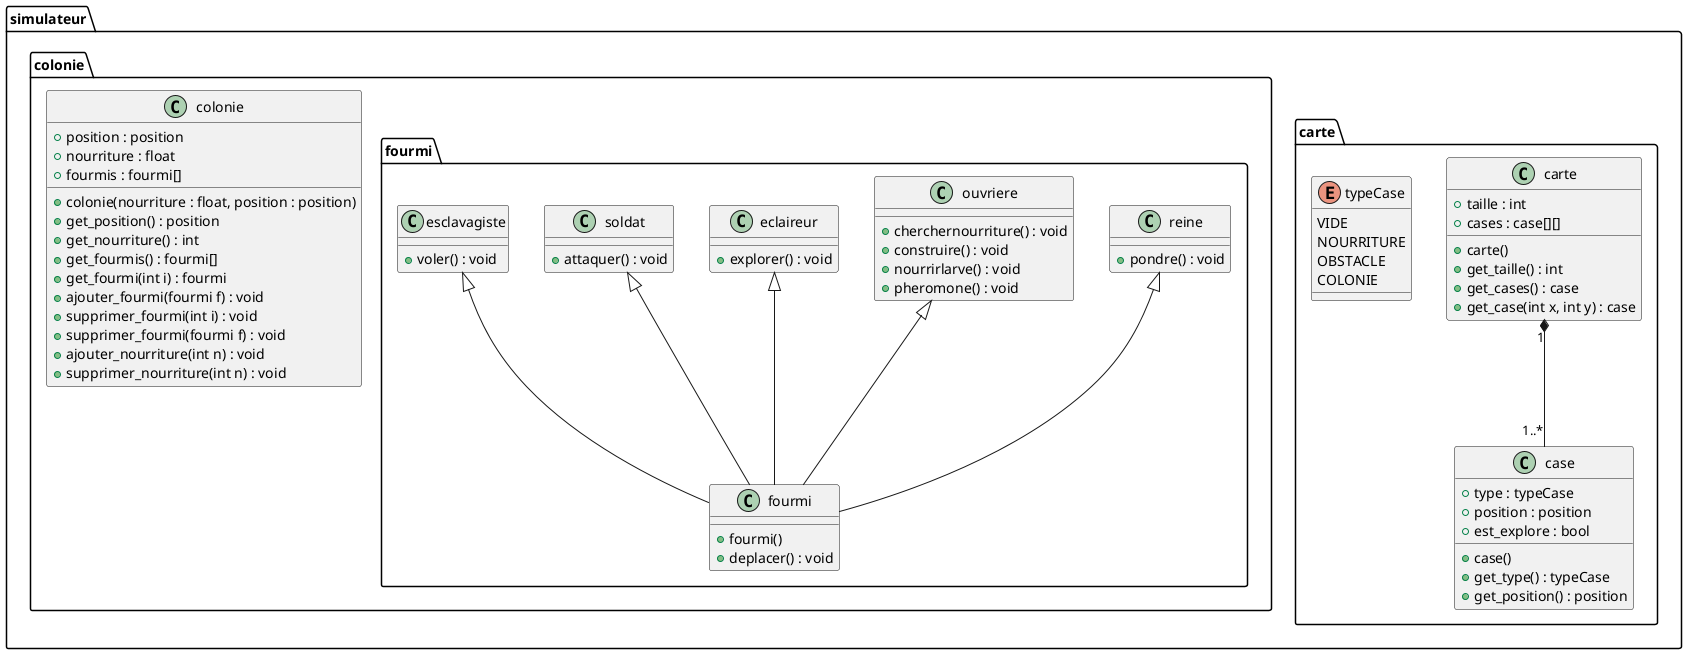 @startuml Diagramme de classes
namespace simulateur {
	namespace carte {
		class carte {
			+ taille : int
			+ cases : case[][]
			+ carte()
			+ get_taille() : int
			+ get_cases() : case
			+ get_case(int x, int y) : case
		}
		class case {
			+ type : typeCase
			+ position : position
			+ est_explore : bool
			+ case()
			+ get_type() : typeCase
			+ get_position() : position
		}
		enum typeCase {
			VIDE
			NOURRITURE
			OBSTACLE
			COLONIE
		}

		carte "1" *-- "1..*" case
	}

	namespace colonie {
		class colonie {
			+ colonie(nourriture : float, position : position)
			+ position : position
			+ nourriture : float
			+ fourmis : fourmi[]
			+ get_position() : position
			+ get_nourriture() : int
			+ get_fourmis() : fourmi[]
			+ get_fourmi(int i) : fourmi
			+ ajouter_fourmi(fourmi f) : void
			+ supprimer_fourmi(int i) : void
			+ supprimer_fourmi(fourmi f) : void
			+ ajouter_nourriture(int n) : void
			+ supprimer_nourriture(int n) : void
		}

		namespace fourmi {
			class fourmi {
				+ fourmi()
				+ deplacer() : void
			}
			class reine {
				+ pondre() : void
			}
			class ouvriere {
				+ cherchernourriture() : void
				+ construire() : void
				+ nourrirlarve() : void
				+ pheromone() : void
			}
			class eclaireur {
				+ explorer() : void
			}
			class soldat {
				+ attaquer() : void
			}
			class esclavagiste {
				+ voler() : void
			}

			reine <|-- fourmi
			ouvriere <|-- fourmi
			eclaireur <|-- fourmi
			soldat <|-- fourmi
			esclavagiste <|-- fourmi

		}
	}

}

@enduml